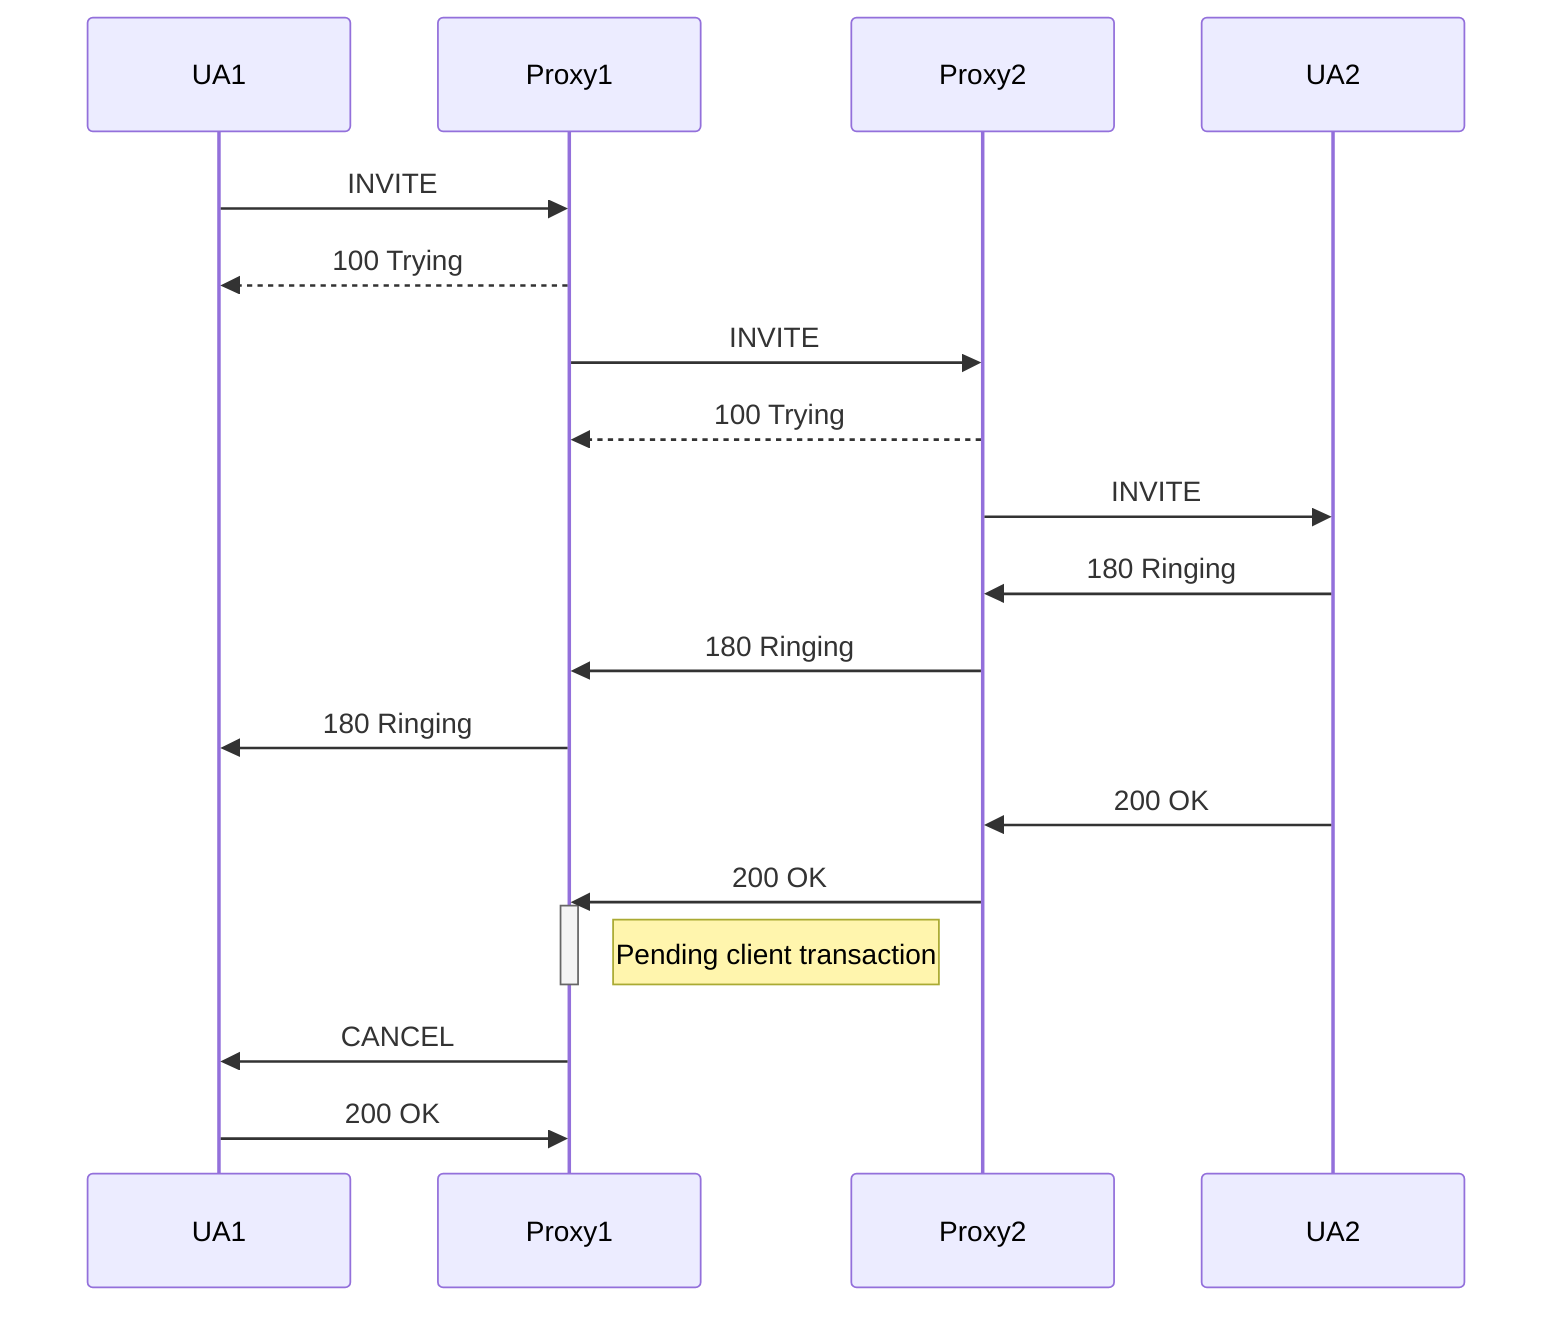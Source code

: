 %% Sequence diagram code
sequenceDiagram
    UA1 ->> Proxy1: INVITE
    Proxy1 -->> UA1: 100 Trying
    Proxy1 ->> Proxy2: INVITE
    Proxy2 -->> Proxy1: 100 Trying
    Proxy2 ->> UA2: INVITE
    UA2 ->> Proxy2: 180 Ringing
    Proxy2 ->> Proxy1: 180 Ringing
    Proxy1 ->> UA1: 180 Ringing
    UA2 ->> Proxy2: 200 OK
    Proxy2 ->> Proxy1: 200 OK
    activate Proxy1
    Note right of Proxy1: Pending client transaction
    deactivate Proxy1
    Proxy1 ->> UA1: CANCEL
    UA1 ->> Proxy1: 200 OK